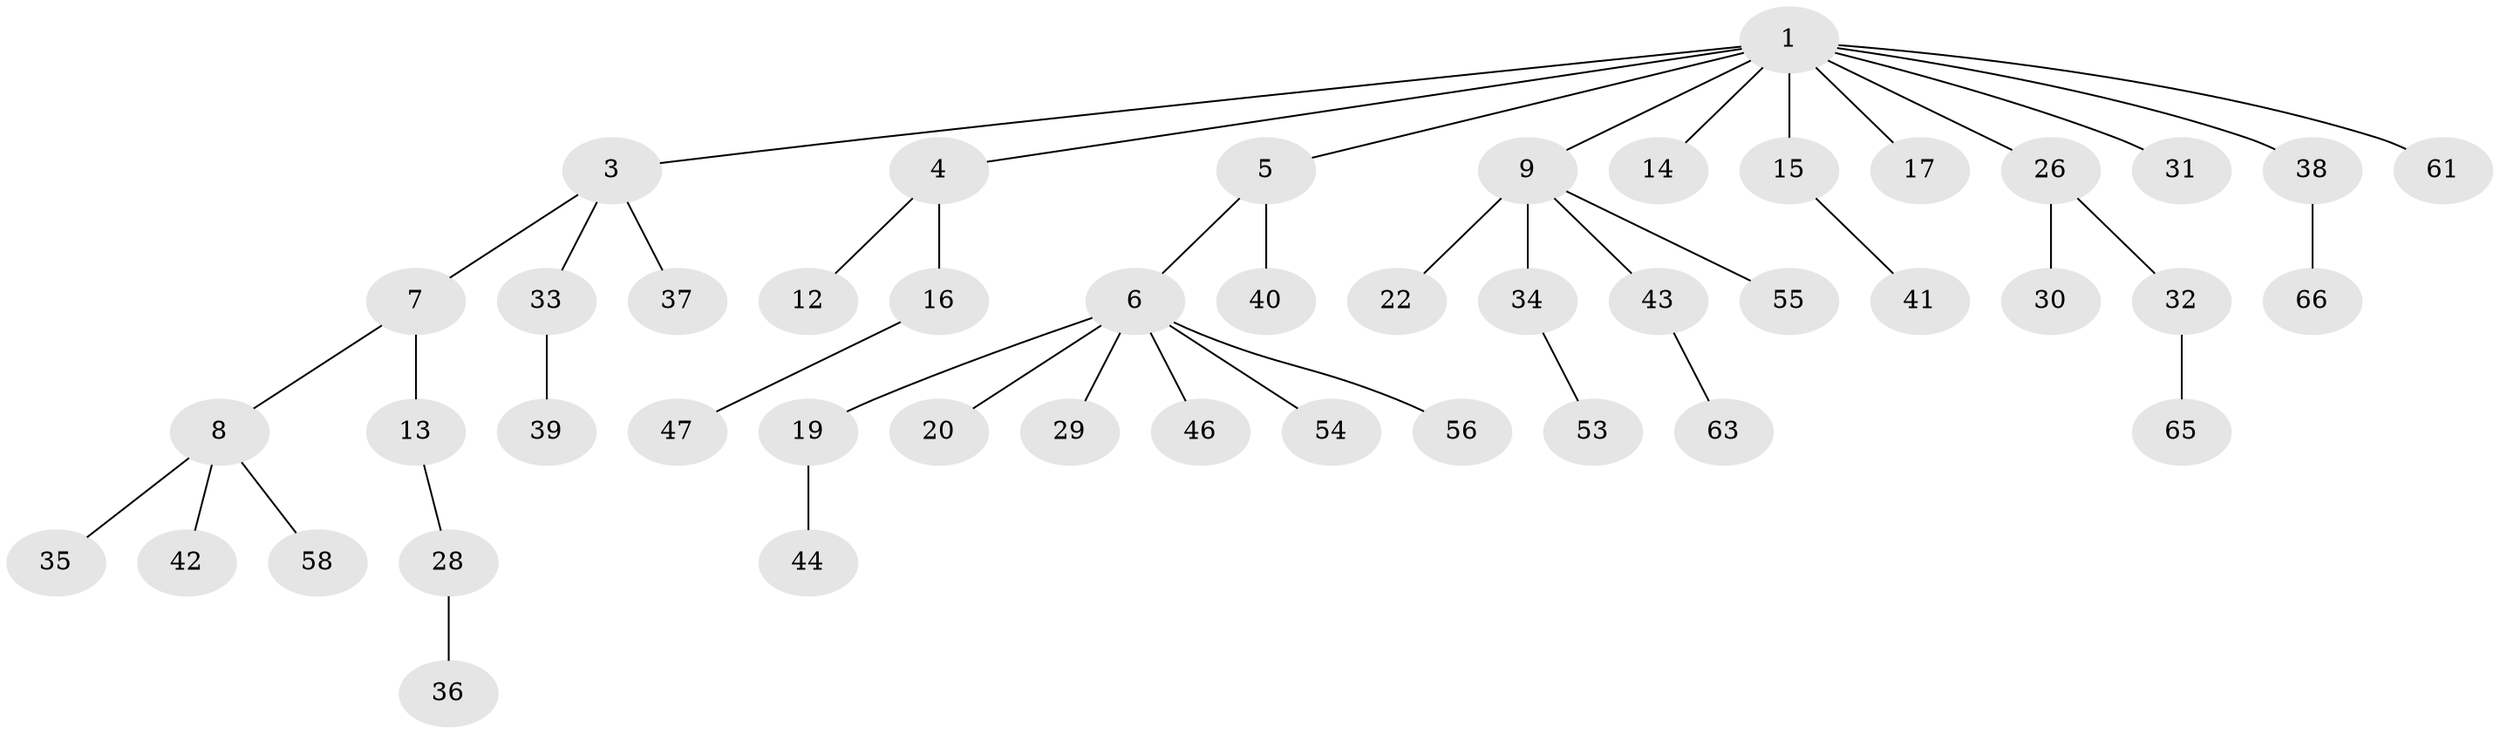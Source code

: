 // original degree distribution, {4: 0.07462686567164178, 9: 0.014925373134328358, 5: 0.04477611940298507, 3: 0.07462686567164178, 6: 0.014925373134328358, 1: 0.5522388059701493, 2: 0.22388059701492538}
// Generated by graph-tools (version 1.1) at 2025/19/03/04/25 18:19:11]
// undirected, 46 vertices, 45 edges
graph export_dot {
graph [start="1"]
  node [color=gray90,style=filled];
  1 [super="+2"];
  3;
  4 [super="+27+57"];
  5;
  6 [super="+25+11"];
  7 [super="+24"];
  8 [super="+10"];
  9;
  12;
  13;
  14;
  15;
  16;
  17;
  19;
  20;
  22;
  26;
  28;
  29 [super="+67"];
  30;
  31;
  32;
  33;
  34;
  35;
  36;
  37 [super="+48+60"];
  38;
  39;
  40;
  41 [super="+62"];
  42;
  43;
  44;
  46;
  47;
  53 [super="+64"];
  54;
  55;
  56 [super="+59"];
  58;
  61;
  63;
  65;
  66;
  1 -- 14;
  1 -- 31;
  1 -- 61;
  1 -- 3;
  1 -- 4;
  1 -- 5;
  1 -- 38;
  1 -- 9;
  1 -- 15;
  1 -- 17;
  1 -- 26;
  3 -- 7;
  3 -- 33;
  3 -- 37;
  4 -- 12;
  4 -- 16;
  5 -- 6;
  5 -- 40;
  6 -- 20;
  6 -- 19;
  6 -- 54;
  6 -- 56;
  6 -- 29;
  6 -- 46;
  7 -- 8;
  7 -- 13;
  8 -- 58;
  8 -- 42;
  8 -- 35;
  9 -- 22;
  9 -- 34;
  9 -- 43;
  9 -- 55;
  13 -- 28;
  15 -- 41;
  16 -- 47;
  19 -- 44;
  26 -- 30;
  26 -- 32;
  28 -- 36;
  32 -- 65;
  33 -- 39;
  34 -- 53;
  38 -- 66;
  43 -- 63;
}
